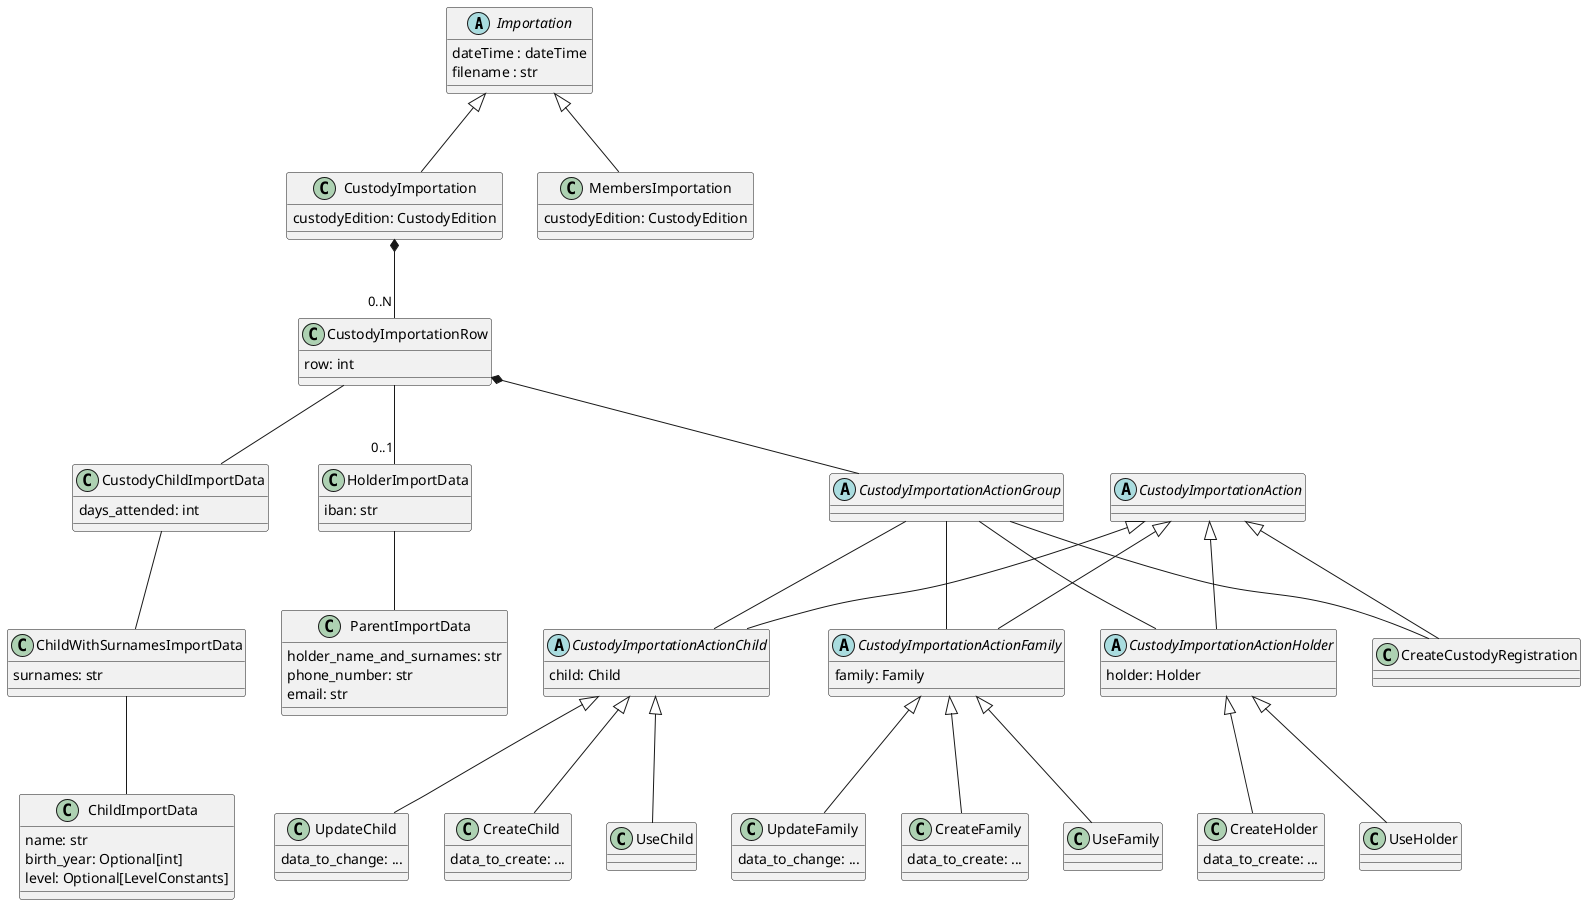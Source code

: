 @startuml
abstract class Importation {
    dateTime : dateTime
    filename : str
}
class CustodyImportation {
    custodyEdition: CustodyEdition
}
class MembersImportation {
    custodyEdition: CustodyEdition
}
class CustodyImportationRow {
    row: int
}
class CustodyChildImportData {
    days_attended: int
}
class HolderImportData {
    iban: str
}
class ChildWithSurnamesImportData {
    surnames: str
}
class ChildImportData {
    name: str
    birth_year: Optional[int]
    level: Optional[LevelConstants]
}
class ParentImportData {
    holder_name_and_surnames: str
    phone_number: str
    email: str
}
abstract class CustodyImportationActionGroup
abstract class CustodyImportationAction
abstract class CustodyImportationActionFamily {
    family: Family
}
abstract class CustodyImportationActionChild {
    child: Child
}
abstract class CustodyImportationActionHolder {
    holder: Holder
}
class UseFamily
class UpdateFamily {
    data_to_change: ...
}
class CreateFamily {
    data_to_create: ...
}
class UseChild
class UpdateChild {
    data_to_change: ...
}
class CreateChild {
    data_to_create: ...
}
class UseHolder
class CreateHolder {
    data_to_create: ...
}
class CreateCustodyRegistration

Importation <|-- CustodyImportation: ""
Importation <|-- MembersImportation: ""

CustodyImportation *-- "0..N" CustodyImportationRow: ""

CustodyImportationRow -- CustodyChildImportData: ""
CustodyImportationRow -- "0..1" HolderImportData: ""
CustodyImportationRow *-- CustodyImportationActionGroup: ""

CustodyChildImportData -- ChildWithSurnamesImportData: ""
ChildWithSurnamesImportData -- ChildImportData: ""

HolderImportData -- ParentImportData: ""

CustodyImportationActionGroup -- CreateCustodyRegistration: ""
CustodyImportationActionGroup -- CustodyImportationActionFamily: ""
CustodyImportationActionGroup -- CustodyImportationActionChild: ""
CustodyImportationActionGroup -- CustodyImportationActionHolder: ""
CustodyImportationAction <|-- CreateCustodyRegistration: ""
CustodyImportationAction <|-- CustodyImportationActionFamily: ""
CustodyImportationAction <|-- CustodyImportationActionChild: ""
CustodyImportationAction <|-- CustodyImportationActionHolder: ""
CustodyImportationActionFamily <|-- UseFamily: ""
CustodyImportationActionFamily <|-- CreateFamily: ""
CustodyImportationActionFamily <|-- UpdateFamily: ""
CustodyImportationActionChild <|-- UseChild: ""
CustodyImportationActionChild <|-- CreateChild: ""
CustodyImportationActionChild <|-- UpdateChild: ""
CustodyImportationActionHolder <|-- UseHolder: ""
CustodyImportationActionHolder <|-- CreateHolder: ""
@enduml
